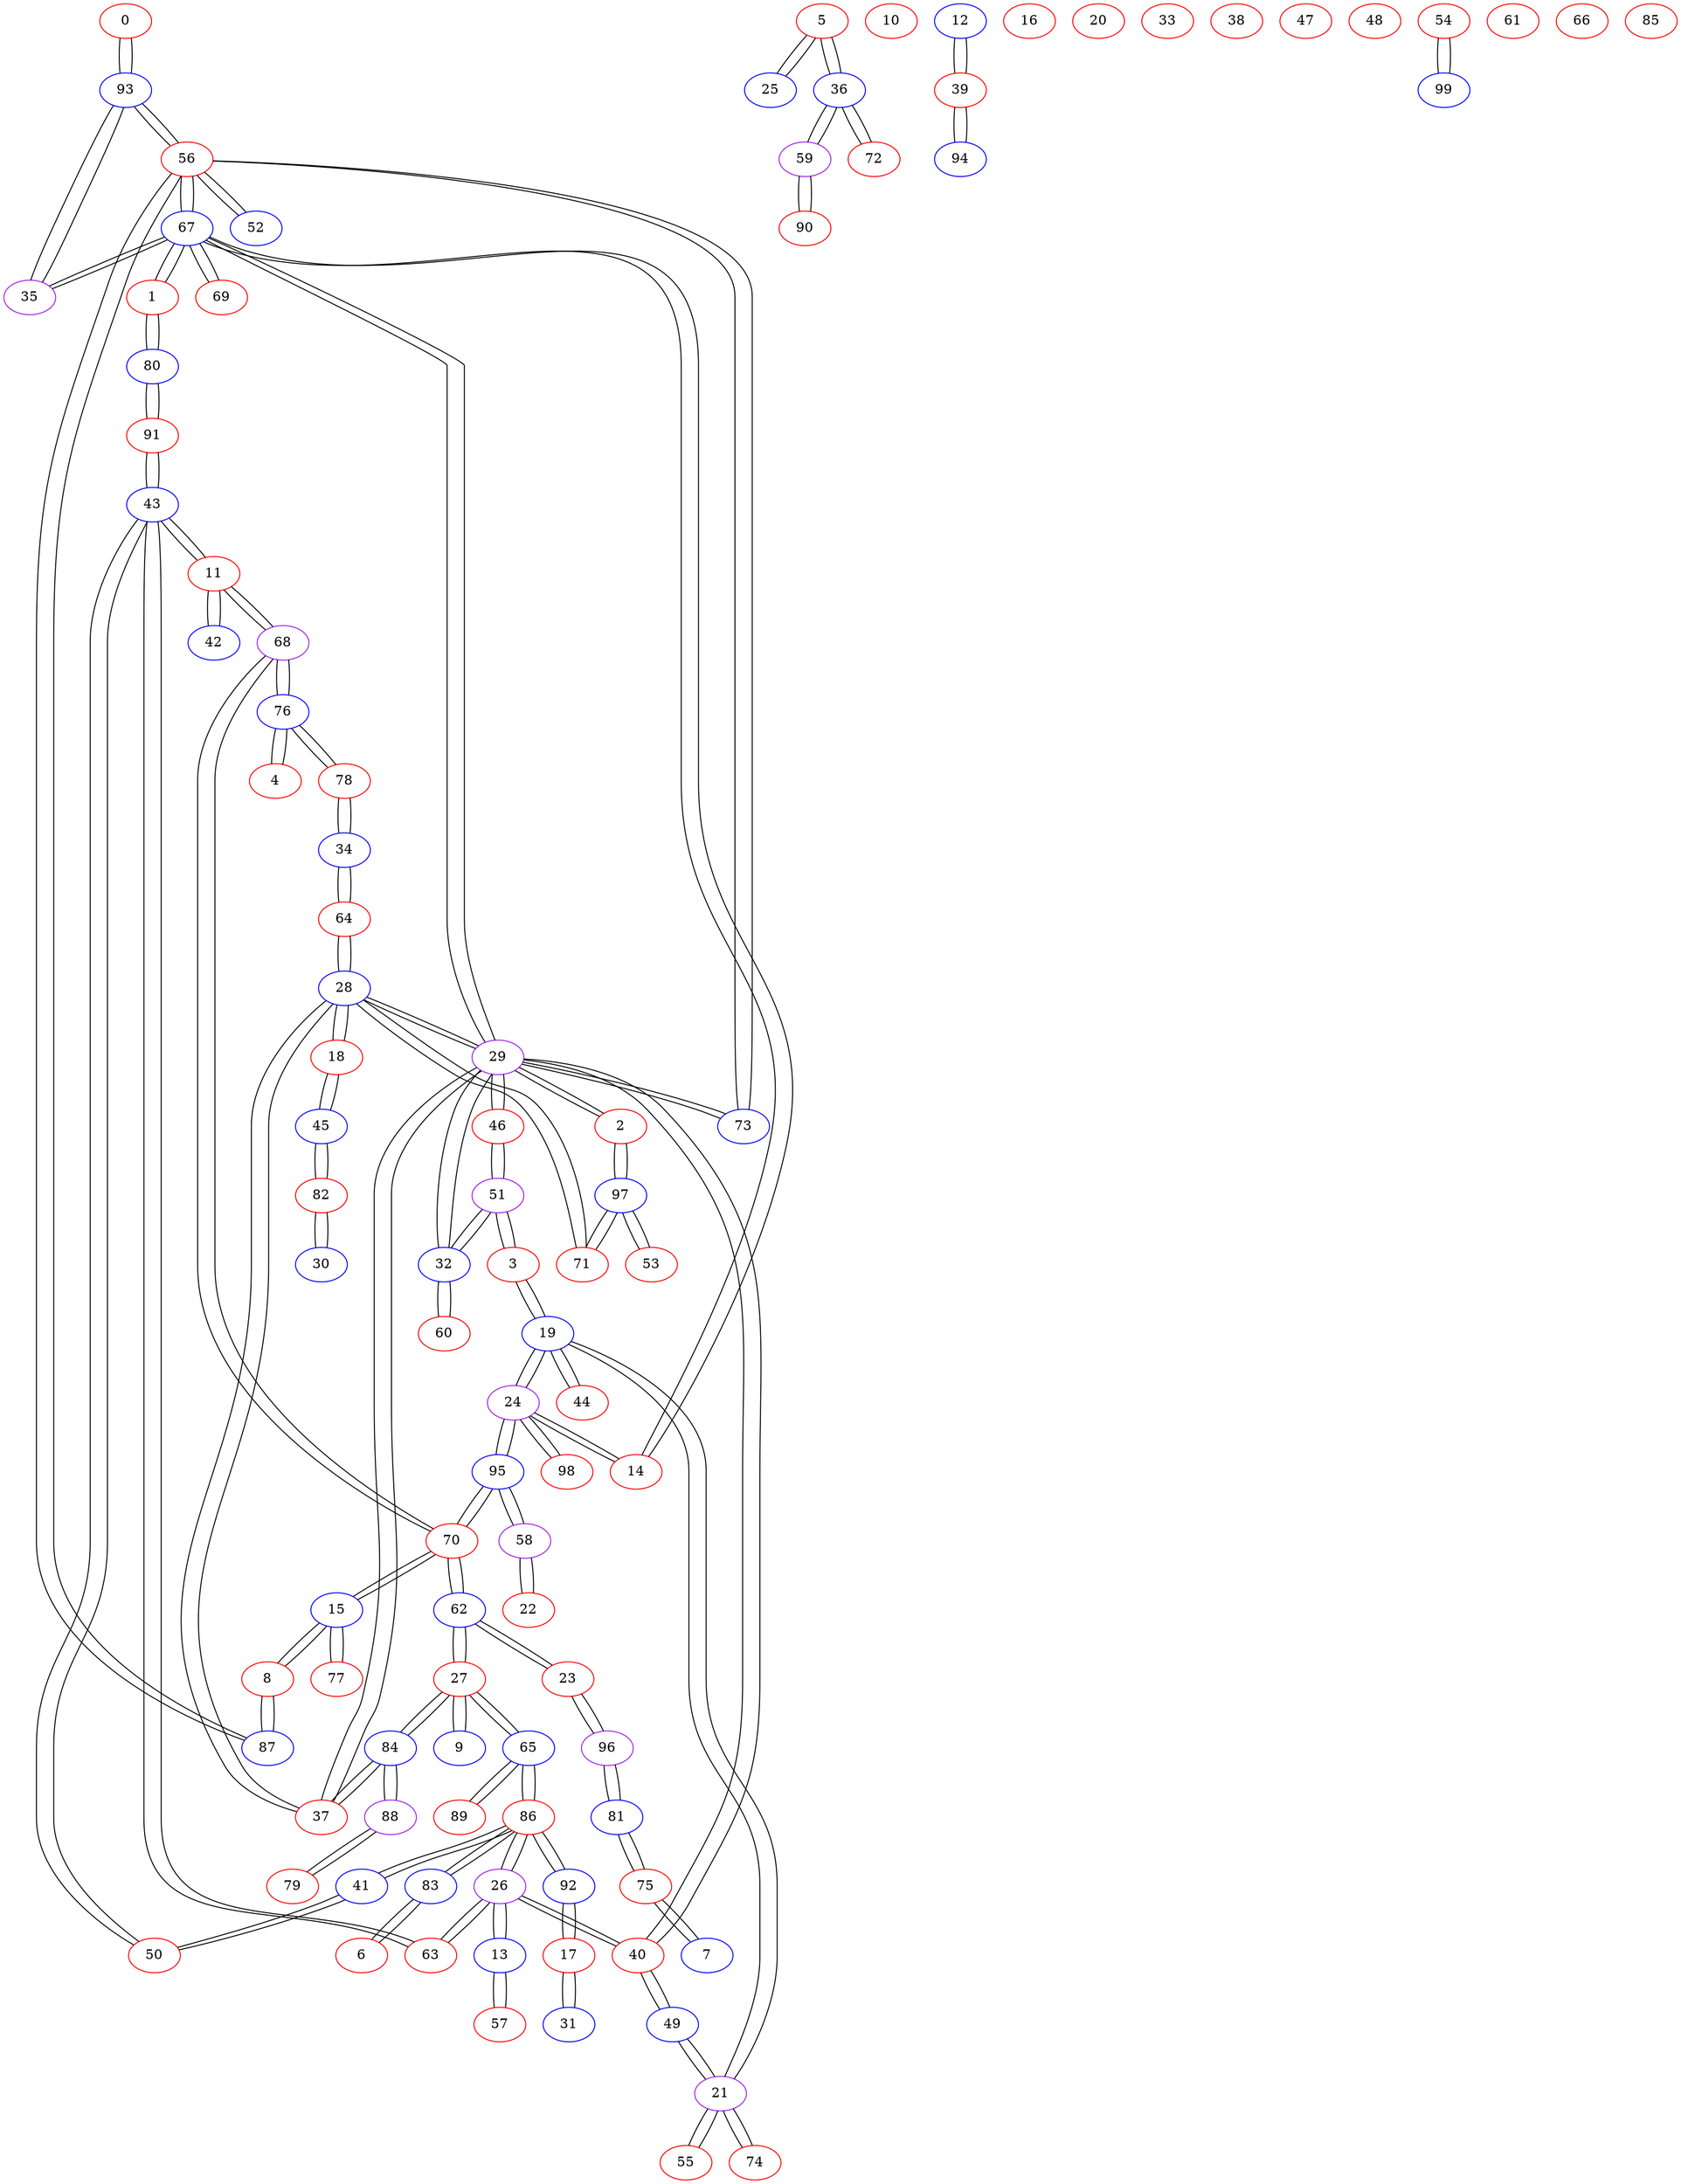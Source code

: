 graph G {
  0 [color=red];
  0 -- 93;
  1 [color=red];
  1 -- 67;
  1 -- 80;
  2 [color=red];
  2 -- 29;
  2 -- 97;
  3 [color=red];
  3 -- 19;
  3 -- 51;
  4 [color=red];
  4 -- 76;
  5 [color=red];
  5 -- 25;
  5 -- 36;
  6 [color=red];
  6 -- 83;
  7 [color=blue];
  7 -- 75;
  8 [color=red];
  8 -- 15;
  8 -- 87;
  9 [color=blue];
  9 -- 27;
  10 [color=red];
  11 [color=red];
  11 -- 42;
  11 -- 43;
  11 -- 68;
  12 [color=blue];
  12 -- 39;
  13 [color=blue];
  13 -- 26;
  13 -- 57;
  14 [color=red];
  14 -- 24;
  14 -- 67;
  15 [color=blue];
  15 -- 8;
  15 -- 70;
  15 -- 77;
  16 [color=red];
  17 [color=red];
  17 -- 31;
  17 -- 92;
  18 [color=red];
  18 -- 28;
  18 -- 45;
  19 [color=blue];
  19 -- 3;
  19 -- 21;
  19 -- 24;
  19 -- 44;
  20 [color=red];
  21 [color=purple];
  21 -- 19;
  21 -- 49;
  21 -- 55;
  21 -- 74;
  22 [color=red];
  22 -- 58;
  23 [color=red];
  23 -- 62;
  23 -- 96;
  24 [color=purple];
  24 -- 14;
  24 -- 19;
  24 -- 95;
  24 -- 98;
  25 [color=blue];
  25 -- 5;
  26 [color=purple];
  26 -- 13;
  26 -- 40;
  26 -- 63;
  26 -- 86;
  27 [color=red];
  27 -- 9;
  27 -- 62;
  27 -- 65;
  27 -- 84;
  28 [color=blue];
  28 -- 18;
  28 -- 29;
  28 -- 37;
  28 -- 64;
  28 -- 71;
  29 [color=purple];
  29 -- 2;
  29 -- 28;
  29 -- 32;
  29 -- 37;
  29 -- 40;
  29 -- 46;
  29 -- 67;
  29 -- 73;
  30 [color=blue];
  30 -- 82;
  31 [color=blue];
  31 -- 17;
  32 [color=blue];
  32 -- 29;
  32 -- 51;
  32 -- 60;
  33 [color=red];
  34 [color=blue];
  34 -- 64;
  34 -- 78;
  35 [color=purple];
  35 -- 67;
  35 -- 93;
  36 [color=blue];
  36 -- 5;
  36 -- 59;
  36 -- 72;
  37 [color=red];
  37 -- 28;
  37 -- 29;
  37 -- 84;
  38 [color=red];
  39 [color=red];
  39 -- 12;
  39 -- 94;
  40 [color=red];
  40 -- 26;
  40 -- 29;
  40 -- 49;
  41 [color=blue];
  41 -- 50;
  41 -- 86;
  42 [color=blue];
  42 -- 11;
  43 [color=blue];
  43 -- 11;
  43 -- 50;
  43 -- 63;
  43 -- 91;
  44 [color=red];
  44 -- 19;
  45 [color=blue];
  45 -- 18;
  45 -- 82;
  46 [color=red];
  46 -- 29;
  46 -- 51;
  47 [color=red];
  48 [color=red];
  49 [color=blue];
  49 -- 21;
  49 -- 40;
  50 [color=red];
  50 -- 41;
  50 -- 43;
  51 [color=purple];
  51 -- 3;
  51 -- 32;
  51 -- 46;
  52 [color=blue];
  52 -- 56;
  53 [color=red];
  53 -- 97;
  54 [color=red];
  54 -- 99;
  55 [color=red];
  55 -- 21;
  56 [color=red];
  56 -- 52;
  56 -- 67;
  56 -- 73;
  56 -- 87;
  56 -- 93;
  57 [color=red];
  57 -- 13;
  58 [color=purple];
  58 -- 22;
  58 -- 95;
  59 [color=purple];
  59 -- 36;
  59 -- 90;
  60 [color=red];
  60 -- 32;
  61 [color=red];
  62 [color=blue];
  62 -- 23;
  62 -- 27;
  62 -- 70;
  63 [color=red];
  63 -- 26;
  63 -- 43;
  64 [color=red];
  64 -- 28;
  64 -- 34;
  65 [color=blue];
  65 -- 27;
  65 -- 86;
  65 -- 89;
  66 [color=red];
  67 [color=blue];
  67 -- 1;
  67 -- 14;
  67 -- 29;
  67 -- 35;
  67 -- 56;
  67 -- 69;
  68 [color=purple];
  68 -- 11;
  68 -- 70;
  68 -- 76;
  69 [color=red];
  69 -- 67;
  70 [color=red];
  70 -- 15;
  70 -- 62;
  70 -- 68;
  70 -- 95;
  71 [color=red];
  71 -- 28;
  71 -- 97;
  72 [color=red];
  72 -- 36;
  73 [color=blue];
  73 -- 29;
  73 -- 56;
  74 [color=red];
  74 -- 21;
  75 [color=red];
  75 -- 7;
  75 -- 81;
  76 [color=blue];
  76 -- 4;
  76 -- 68;
  76 -- 78;
  77 [color=red];
  77 -- 15;
  78 [color=red];
  78 -- 34;
  78 -- 76;
  79 [color=red];
  79 -- 88;
  80 [color=blue];
  80 -- 1;
  80 -- 91;
  81 [color=blue];
  81 -- 75;
  81 -- 96;
  82 [color=red];
  82 -- 30;
  82 -- 45;
  83 [color=blue];
  83 -- 6;
  83 -- 86;
  84 [color=blue];
  84 -- 27;
  84 -- 37;
  84 -- 88;
  85 [color=red];
  86 [color=red];
  86 -- 26;
  86 -- 41;
  86 -- 65;
  86 -- 83;
  86 -- 92;
  87 [color=blue];
  87 -- 8;
  87 -- 56;
  88 [color=purple];
  88 -- 79;
  88 -- 84;
  89 [color=red];
  89 -- 65;
  90 [color=red];
  90 -- 59;
  91 [color=red];
  91 -- 43;
  91 -- 80;
  92 [color=blue];
  92 -- 17;
  92 -- 86;
  93 [color=blue];
  93 -- 0;
  93 -- 35;
  93 -- 56;
  94 [color=blue];
  94 -- 39;
  95 [color=blue];
  95 -- 24;
  95 -- 58;
  95 -- 70;
  96 [color=purple];
  96 -- 23;
  96 -- 81;
  97 [color=blue];
  97 -- 2;
  97 -- 53;
  97 -- 71;
  98 [color=red];
  98 -- 24;
  99 [color=blue];
  99 -- 54;
}
